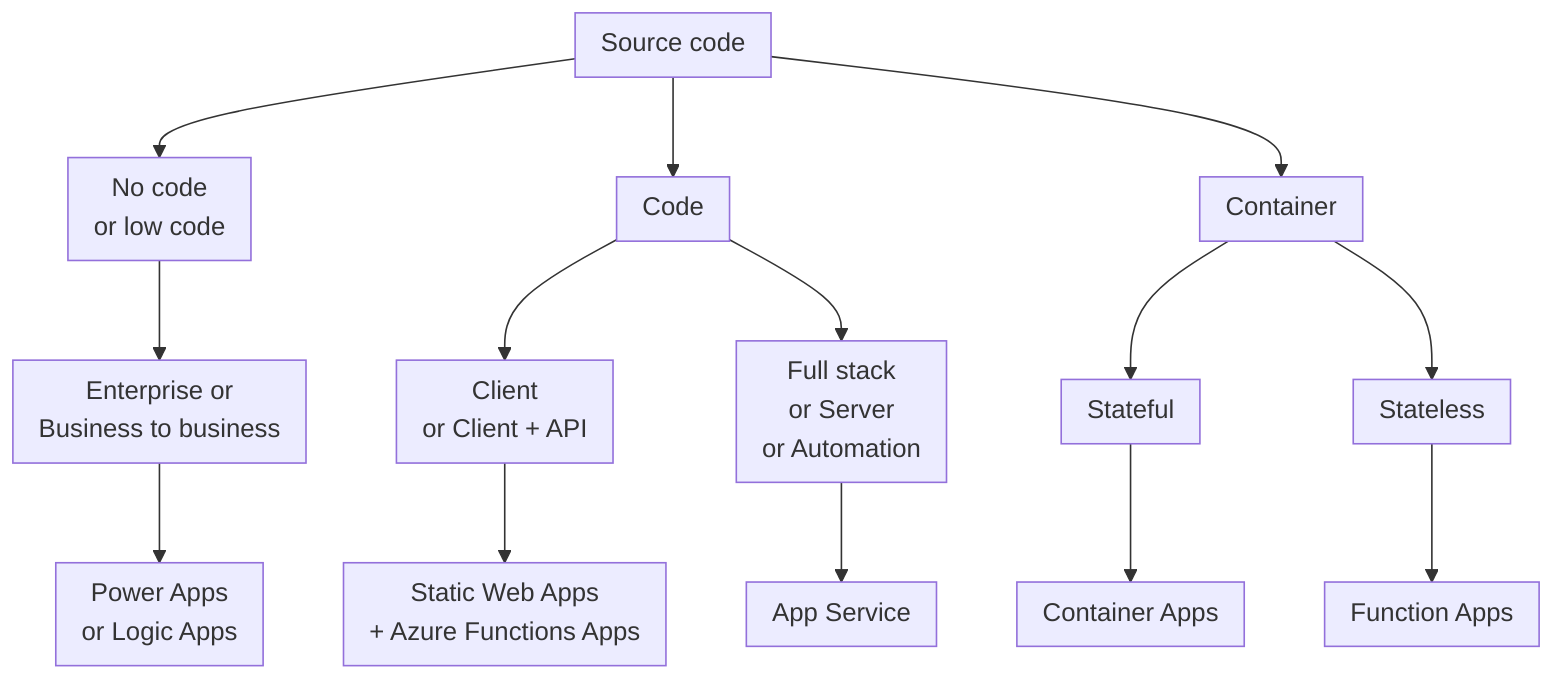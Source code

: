 flowchart TB
    
    subgraph DeveloperPath[Source code]
    end 
    subgraph  NoLowCode[No code \nor low code]
    end
    subgraph Code[Code]
    end
    subgraph Containers[Container]
    end

    subgraph Enterprise[Enterprise or \nBusiness to business]
    end
    subgraph Client[Client \nor Client + API]
    end
    subgraph SWA[Static Web Apps \n + Azure Functions Apps]
    end

    subgraph Full[Full stack\nor Server\nor Automation]
    end

    subgraph PowerLogic[Power Apps \nor Logic Apps]
    end

    subgraph Server[App Service]
    end

    subgraph ContainerApps[Container Apps]
    end

    subgraph FunctionApps[Function Apps]
    end

    subgraph Stateful[Stateful]
    end

    subgraph Stateless[Stateless]
    end

    DeveloperPath --> NoLowCode 
    DeveloperPath --> Code 
    DeveloperPath --> Containers 

    NoLowCode --> Enterprise --> PowerLogic
    Code --> Client
    Code --> Full


    Full --> Server

    Client --> SWA

    Containers --> Stateful --> ContainerApps
    Containers --> Stateless --> FunctionApps